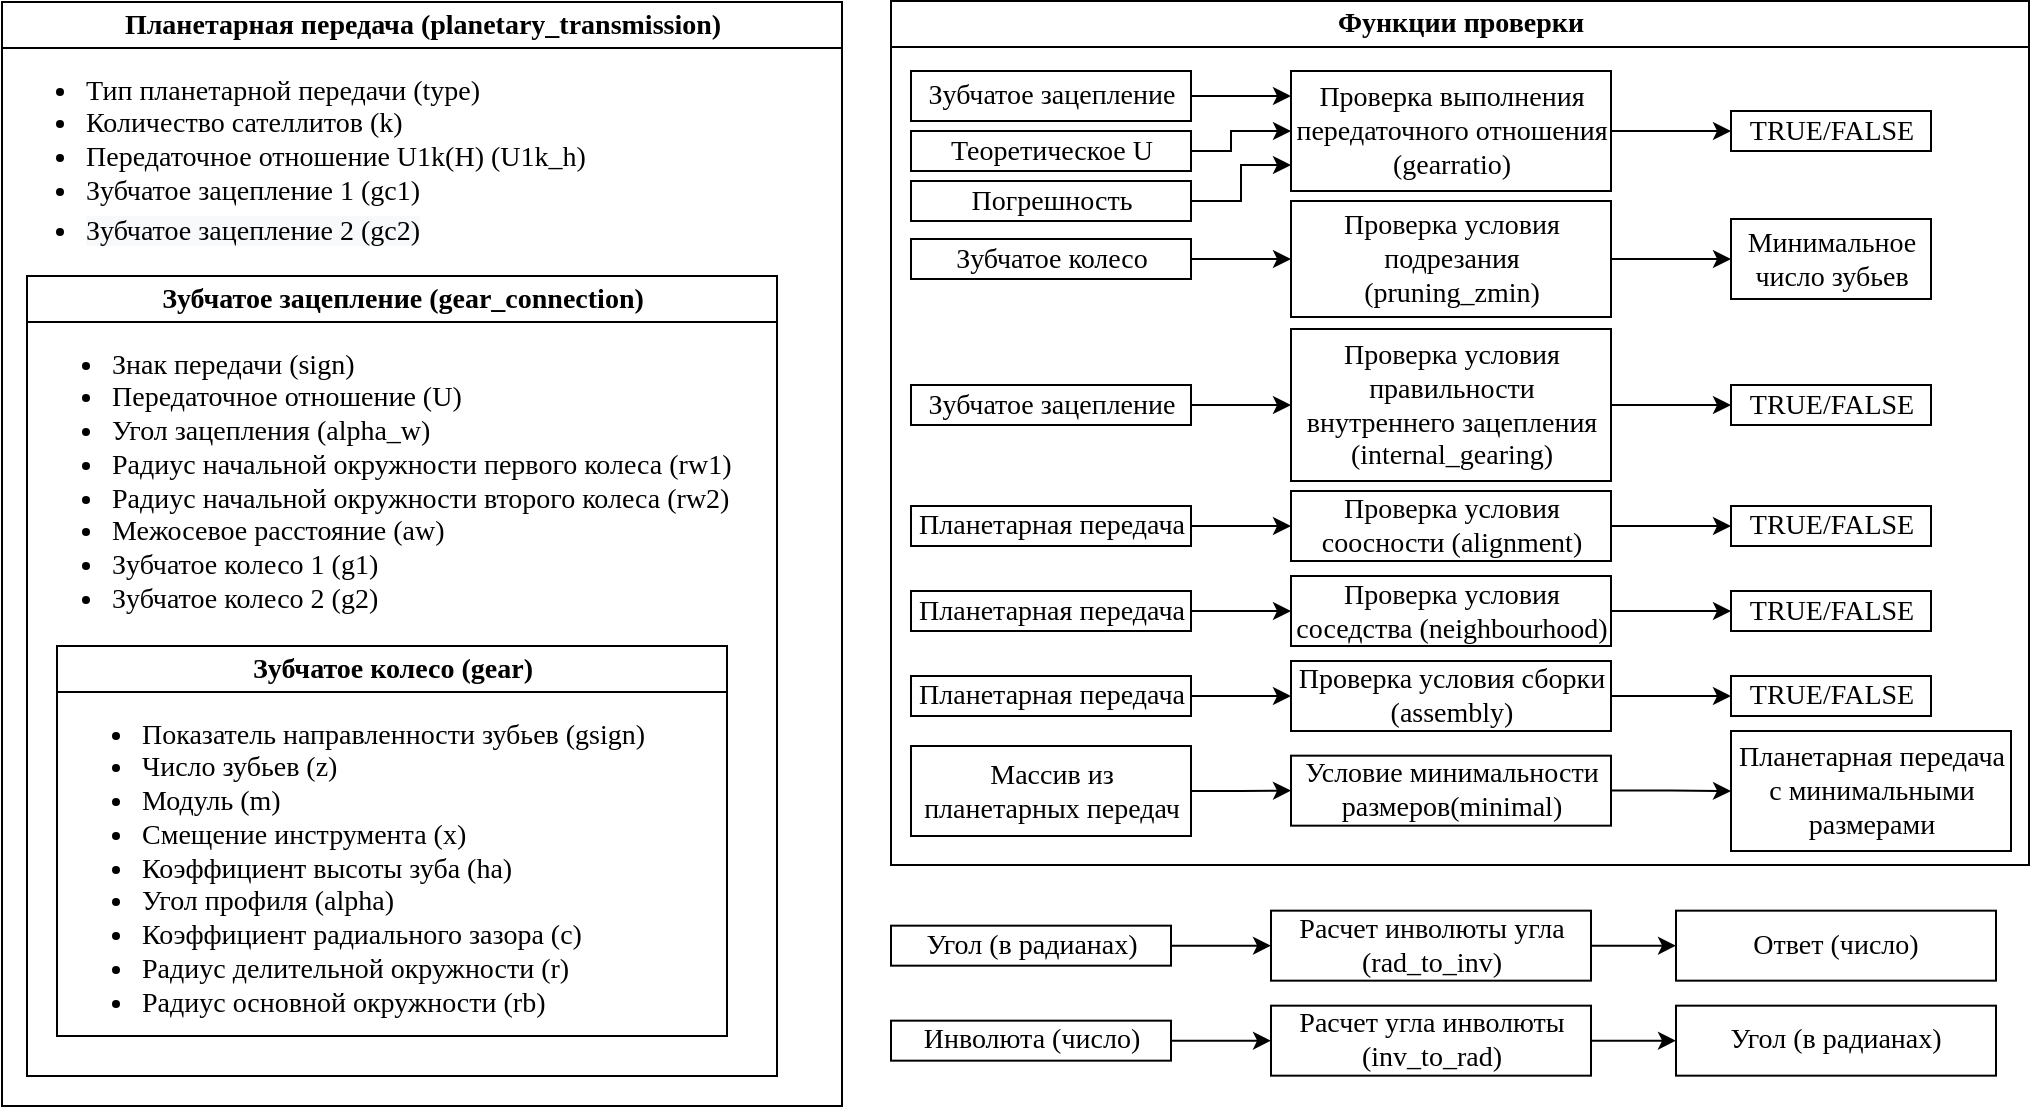 <mxfile type="device" version="11.2.8" pages="1"><diagram id="099fd60b-425b-db50-ffb0-6b813814b670" name="Page-1"><mxGraphModel grid="1" shadow="0" math="0" background="#ffffff" pageHeight="827" pageWidth="1169" pageScale="1" page="1" fold="1" arrows="1" connect="1" tooltips="1" guides="1" gridSize="10" dy="751" dx="1446"><root><mxCell id="0"/><mxCell id="1" parent="0"/><mxCell id="uxLLZ1oJ5kv9RnDV3gM3-22" value="Планетарная передача (planetary_transmission)" parent="1" vertex="1" style="swimlane;fontFamily=Times New Roman;fontSize=14;html=1;swimlaneFillColor=#ffffff;"><mxGeometry as="geometry" height="552" width="420" y="28" x="30"/></mxCell><mxCell id="uxLLZ1oJ5kv9RnDV3gM3-26" value="&lt;ul style=&quot;color: rgb(0 , 0 , 0) ; font-family: &amp;#34;times new roman&amp;#34; ; font-size: 14px ; font-style: normal ; font-variant: normal ; font-weight: 400 ; letter-spacing: normal ; text-align: left ; text-decoration: none ; text-indent: 0px ; text-transform: none ; white-space: normal ; word-spacing: 0px&quot;&gt;&lt;li&gt;Тип планетарной передачи (type)&lt;/li&gt;&lt;li&gt;Количество сателлитов (k)&lt;/li&gt;&lt;li&gt;Передаточное отношение U1k(H) (U1k_h)&lt;/li&gt;&lt;li&gt;Зубчатое зацепление 1 (gc1)&lt;/li&gt;&lt;li&gt;&lt;span style=&quot;display: inline ; float: none ; background-color: rgb(248 , 249 , 250) ; color: rgb(0 , 0 , 0) ; font-family: &amp;#34;times new roman&amp;#34; ; font-size: 14px ; font-style: normal ; font-variant: normal ; font-weight: 400 ; letter-spacing: normal ; text-align: left ; text-decoration: none ; text-indent: 0px ; text-transform: none ; white-space: normal ; word-spacing: 0px&quot;&gt;Зубчатое зацепление 2 (gc2)&lt;/span&gt;&lt;b&gt;&lt;/b&gt;&lt;i&gt;&lt;/i&gt;&lt;u&gt;&lt;/u&gt;&lt;sub&gt;&lt;/sub&gt;&lt;sup&gt;&lt;/sup&gt;&lt;strike&gt;&lt;/strike&gt;&lt;br&gt;&lt;/li&gt;&lt;/ul&gt;" parent="uxLLZ1oJ5kv9RnDV3gM3-22" vertex="1" style="text;strokeColor=none;fillColor=none;html=1;whiteSpace=wrap;verticalAlign=middle;overflow=hidden;fontFamily=Times New Roman;fontSize=14;labelBorderColor=none;labelBackgroundColor=none;"><mxGeometry as="geometry" height="120" width="390" y="20"/></mxCell><mxCell id="uxLLZ1oJ5kv9RnDV3gM3-31" value="Зубчатое зацепление (gear_connection)" parent="uxLLZ1oJ5kv9RnDV3gM3-22" vertex="1" style="swimlane;labelBackgroundColor=none;fontFamily=Times New Roman;fontSize=14;html=1;swimlaneFillColor=#ffffff;"><mxGeometry as="geometry" height="400" width="375" y="137" x="12.5"/></mxCell><mxCell id="uxLLZ1oJ5kv9RnDV3gM3-33" value="&lt;ul&gt;&lt;li&gt;Знак передачи (sign)&lt;/li&gt;&lt;li&gt;Передаточное отношение (U)&lt;/li&gt;&lt;li&gt;Угол зацепления (alpha_w)&lt;/li&gt;&lt;li&gt;Радиус начальной окружности первого колеса (rw1)&lt;/li&gt;&lt;li&gt;Радиус начальной окружности второго колеса (rw2)&lt;/li&gt;&lt;b&gt;&lt;/b&gt;&lt;i&gt;&lt;/i&gt;&lt;u&gt;&lt;/u&gt;&lt;sub&gt;&lt;/sub&gt;&lt;sup&gt;&lt;/sup&gt;&lt;strike&gt;&lt;/strike&gt;&lt;li&gt;Межосевое расстояние (aw)&lt;/li&gt;&lt;li&gt;Зубчатое колесо 1 (g1)&lt;/li&gt;&lt;li&gt;Зубчатое колесо 2 (g2)&lt;br&gt;&lt;/li&gt;&lt;/ul&gt;" parent="uxLLZ1oJ5kv9RnDV3gM3-31" vertex="1" style="text;strokeColor=none;fillColor=none;html=1;whiteSpace=wrap;verticalAlign=middle;overflow=hidden;labelBackgroundColor=none;fontFamily=Times New Roman;fontSize=14;"><mxGeometry as="geometry" height="160" width="370" y="20"/></mxCell><mxCell id="uxLLZ1oJ5kv9RnDV3gM3-34" value="Зубчатое колесо (gear)" parent="uxLLZ1oJ5kv9RnDV3gM3-31" vertex="1" style="swimlane;labelBackgroundColor=none;fontFamily=Times New Roman;fontSize=14;html=1;startSize=23;swimlaneFillColor=#ffffff;"><mxGeometry as="geometry" height="195" width="335" y="185" x="15"/></mxCell><mxCell id="uxLLZ1oJ5kv9RnDV3gM3-35" value="&lt;ul&gt;&lt;li&gt;Показатель направленности зубьев (gsign)&lt;br&gt;&lt;/li&gt;&lt;li&gt;Число зубьев (z)&lt;/li&gt;&lt;li&gt;Модуль (m)&lt;br&gt;&lt;/li&gt;&lt;li&gt;Смещение инструмента (x)&lt;/li&gt;&lt;li&gt;Коэффициент высоты зуба (ha)&lt;/li&gt;&lt;li&gt;Угол профиля (alpha)&lt;/li&gt;&lt;li&gt;Коэффициент радиального зазора (c)&lt;/li&gt;&lt;li&gt;Радиус делительной окружности (r)&lt;/li&gt;&lt;li&gt;Радиус основной окружности (rb)&lt;br&gt;&lt;/li&gt;&lt;/ul&gt;" parent="uxLLZ1oJ5kv9RnDV3gM3-34" vertex="1" style="text;strokeColor=none;fillColor=none;html=1;whiteSpace=wrap;verticalAlign=middle;overflow=hidden;labelBackgroundColor=none;fontFamily=Times New Roman;fontSize=14;"><mxGeometry as="geometry" height="170" width="300" y="20"/></mxCell><mxCell id="uxLLZ1oJ5kv9RnDV3gM3-86" value="Функции проверки" parent="1" vertex="1" style="swimlane;labelBackgroundColor=none;fontFamily=Times New Roman;fontSize=14;html=1;swimlaneFillColor=#ffffff;noLabel=0;direction=east;"><mxGeometry as="geometry" height="432" width="569" y="27.5" x="474.5"/></mxCell><mxCell id="uxLLZ1oJ5kv9RnDV3gM3-89" value="Зубчатое зацепление" parent="uxLLZ1oJ5kv9RnDV3gM3-86" vertex="1" style="rounded=0;whiteSpace=wrap;html=1;labelBackgroundColor=none;fontFamily=Times New Roman;fontSize=14;"><mxGeometry as="geometry" height="25" width="140" y="35" x="10"/></mxCell><mxCell id="uxLLZ1oJ5kv9RnDV3gM3-91" value="Проверка выполнения передаточного отношения (gearratio)" parent="uxLLZ1oJ5kv9RnDV3gM3-86" vertex="1" style="rounded=0;whiteSpace=wrap;html=1;labelBackgroundColor=none;fontFamily=Times New Roman;fontSize=14;"><mxGeometry as="geometry" height="60" width="160" y="35" x="200"/></mxCell><mxCell id="uxLLZ1oJ5kv9RnDV3gM3-88" value="" parent="uxLLZ1oJ5kv9RnDV3gM3-86" style="edgeStyle=orthogonalEdgeStyle;rounded=0;orthogonalLoop=1;jettySize=auto;html=1;fontFamily=Times New Roman;fontSize=14;" target="uxLLZ1oJ5kv9RnDV3gM3-91" source="uxLLZ1oJ5kv9RnDV3gM3-89" edge="1"><mxGeometry as="geometry" relative="1"><Array as="points"><mxPoint y="47" x="190"/><mxPoint y="47" x="190"/></Array></mxGeometry></mxCell><mxCell id="uxLLZ1oJ5kv9RnDV3gM3-92" value="TRUE/FALSE" parent="uxLLZ1oJ5kv9RnDV3gM3-86" vertex="1" style="rounded=0;whiteSpace=wrap;html=1;labelBackgroundColor=none;fontFamily=Times New Roman;fontSize=14;"><mxGeometry as="geometry" height="20" width="100" y="55" x="420"/></mxCell><mxCell id="uxLLZ1oJ5kv9RnDV3gM3-90" value="" parent="uxLLZ1oJ5kv9RnDV3gM3-86" style="edgeStyle=orthogonalEdgeStyle;rounded=0;orthogonalLoop=1;jettySize=auto;html=1;fontFamily=Times New Roman;fontSize=14;" target="uxLLZ1oJ5kv9RnDV3gM3-92" source="uxLLZ1oJ5kv9RnDV3gM3-91" edge="1"><mxGeometry as="geometry" relative="1"/></mxCell><mxCell id="uxLLZ1oJ5kv9RnDV3gM3-93" value="" parent="uxLLZ1oJ5kv9RnDV3gM3-86" style="edgeStyle=orthogonalEdgeStyle;rounded=0;orthogonalLoop=1;jettySize=auto;html=1;fontFamily=Times New Roman;fontSize=14;" source="uxLLZ1oJ5kv9RnDV3gM3-94" edge="1"><mxGeometry as="geometry" relative="1"><mxPoint as="targetPoint" y="82" x="200"/><Array as="points"><mxPoint y="100" x="175"/><mxPoint y="82" x="175"/><mxPoint y="82" x="200"/></Array></mxGeometry></mxCell><mxCell id="uxLLZ1oJ5kv9RnDV3gM3-94" value="Погрешность" parent="uxLLZ1oJ5kv9RnDV3gM3-86" vertex="1" style="rounded=0;whiteSpace=wrap;html=1;labelBackgroundColor=none;fontFamily=Times New Roman;fontSize=14;"><mxGeometry as="geometry" height="20" width="140" y="90" x="10"/></mxCell><mxCell id="uxLLZ1oJ5kv9RnDV3gM3-96" value="Зубчатое колесо" parent="uxLLZ1oJ5kv9RnDV3gM3-86" vertex="1" style="rounded=0;whiteSpace=wrap;html=1;labelBackgroundColor=none;fontFamily=Times New Roman;fontSize=14;"><mxGeometry as="geometry" height="20" width="140" y="119" x="10"/></mxCell><mxCell id="uxLLZ1oJ5kv9RnDV3gM3-98" value="Проверка условия подрезания (pruning_zmin)" parent="uxLLZ1oJ5kv9RnDV3gM3-86" vertex="1" style="rounded=0;whiteSpace=wrap;html=1;labelBackgroundColor=none;fontFamily=Times New Roman;fontSize=14;"><mxGeometry as="geometry" height="58" width="160" y="100" x="200"/></mxCell><mxCell id="uxLLZ1oJ5kv9RnDV3gM3-95" value="" parent="uxLLZ1oJ5kv9RnDV3gM3-86" style="edgeStyle=orthogonalEdgeStyle;rounded=0;orthogonalLoop=1;jettySize=auto;html=1;fontFamily=Times New Roman;fontSize=14;" target="uxLLZ1oJ5kv9RnDV3gM3-98" source="uxLLZ1oJ5kv9RnDV3gM3-96" edge="1"><mxGeometry as="geometry" relative="1"/></mxCell><mxCell id="uxLLZ1oJ5kv9RnDV3gM3-99" value="Минимальное число зубьев" parent="uxLLZ1oJ5kv9RnDV3gM3-86" vertex="1" style="rounded=0;whiteSpace=wrap;html=1;labelBackgroundColor=none;fontFamily=Times New Roman;fontSize=14;"><mxGeometry as="geometry" height="40" width="100" y="109" x="420"/></mxCell><mxCell id="uxLLZ1oJ5kv9RnDV3gM3-97" value="" parent="uxLLZ1oJ5kv9RnDV3gM3-86" style="edgeStyle=orthogonalEdgeStyle;rounded=0;orthogonalLoop=1;jettySize=auto;html=1;fontFamily=Times New Roman;fontSize=14;entryX=0;entryY=0.5;entryDx=0;entryDy=0;" target="uxLLZ1oJ5kv9RnDV3gM3-99" source="uxLLZ1oJ5kv9RnDV3gM3-98" edge="1"><mxGeometry as="geometry" relative="1"><mxPoint as="targetPoint" y="121.286" x="380"/></mxGeometry></mxCell><mxCell id="uxLLZ1oJ5kv9RnDV3gM3-101" value="Зубчатое зацепление" parent="uxLLZ1oJ5kv9RnDV3gM3-86" vertex="1" style="rounded=0;whiteSpace=wrap;html=1;labelBackgroundColor=none;fontFamily=Times New Roman;fontSize=14;"><mxGeometry as="geometry" height="20" width="140" y="192" x="10"/></mxCell><mxCell id="uxLLZ1oJ5kv9RnDV3gM3-180" value="" parent="uxLLZ1oJ5kv9RnDV3gM3-86" style="edgeStyle=orthogonalEdgeStyle;rounded=0;jumpSize=4;orthogonalLoop=1;jettySize=auto;html=1;startFill=0;endSize=6;fontFamily=Times New Roman;fontSize=14;" target="uxLLZ1oJ5kv9RnDV3gM3-178" source="uxLLZ1oJ5kv9RnDV3gM3-102" edge="1"><mxGeometry as="geometry" relative="1"/></mxCell><mxCell id="uxLLZ1oJ5kv9RnDV3gM3-102" value="Проверка условия правильности внутреннего зацепления (internal_gearing)" parent="uxLLZ1oJ5kv9RnDV3gM3-86" vertex="1" style="rounded=0;whiteSpace=wrap;html=1;labelBackgroundColor=none;fontFamily=Times New Roman;fontSize=14;"><mxGeometry as="geometry" height="76" width="160" y="164" x="200"/></mxCell><mxCell id="uxLLZ1oJ5kv9RnDV3gM3-100" value="" parent="uxLLZ1oJ5kv9RnDV3gM3-86" style="edgeStyle=orthogonalEdgeStyle;rounded=0;orthogonalLoop=1;jettySize=auto;html=1;fontFamily=Times New Roman;fontSize=14;" target="uxLLZ1oJ5kv9RnDV3gM3-102" source="uxLLZ1oJ5kv9RnDV3gM3-101" edge="1"><mxGeometry as="geometry" relative="1"/></mxCell><mxCell id="uxLLZ1oJ5kv9RnDV3gM3-104" value="Планетарная передача" parent="uxLLZ1oJ5kv9RnDV3gM3-86" vertex="1" style="rounded=0;whiteSpace=wrap;html=1;labelBackgroundColor=none;fontFamily=Times New Roman;fontSize=14;"><mxGeometry as="geometry" height="20" width="140" y="252.5" x="10"/></mxCell><mxCell id="uxLLZ1oJ5kv9RnDV3gM3-106" value="Проверка условия соосности (alignment)" parent="uxLLZ1oJ5kv9RnDV3gM3-86" vertex="1" style="rounded=0;whiteSpace=wrap;html=1;labelBackgroundColor=none;fontFamily=Times New Roman;fontSize=14;"><mxGeometry as="geometry" height="35" width="160" y="245" x="200"/></mxCell><mxCell id="uxLLZ1oJ5kv9RnDV3gM3-103" value="" parent="uxLLZ1oJ5kv9RnDV3gM3-86" style="edgeStyle=orthogonalEdgeStyle;rounded=0;orthogonalLoop=1;jettySize=auto;html=1;fontFamily=Times New Roman;fontSize=14;" target="uxLLZ1oJ5kv9RnDV3gM3-106" source="uxLLZ1oJ5kv9RnDV3gM3-104" edge="1"><mxGeometry as="geometry" relative="1"/></mxCell><mxCell id="uxLLZ1oJ5kv9RnDV3gM3-107" value="TRUE/FALSE" parent="uxLLZ1oJ5kv9RnDV3gM3-86" vertex="1" style="rounded=0;whiteSpace=wrap;html=1;labelBackgroundColor=none;fontFamily=Times New Roman;fontSize=14;"><mxGeometry as="geometry" height="20" width="100" y="252.5" x="420"/></mxCell><mxCell id="uxLLZ1oJ5kv9RnDV3gM3-105" value="" parent="uxLLZ1oJ5kv9RnDV3gM3-86" style="edgeStyle=orthogonalEdgeStyle;rounded=0;orthogonalLoop=1;jettySize=auto;html=1;fontFamily=Times New Roman;fontSize=14;entryX=0;entryY=0.5;entryDx=0;entryDy=0;" target="uxLLZ1oJ5kv9RnDV3gM3-107" source="uxLLZ1oJ5kv9RnDV3gM3-106" edge="1"><mxGeometry as="geometry" relative="1"><mxPoint as="targetPoint" y="257.286" x="380"/></mxGeometry></mxCell><mxCell id="uxLLZ1oJ5kv9RnDV3gM3-109" value="Планетарная передача" parent="uxLLZ1oJ5kv9RnDV3gM3-86" vertex="1" style="rounded=0;whiteSpace=wrap;html=1;labelBackgroundColor=none;fontFamily=Times New Roman;fontSize=14;"><mxGeometry as="geometry" height="20" width="140" y="295" x="10"/></mxCell><mxCell id="uxLLZ1oJ5kv9RnDV3gM3-111" value="Проверка условия соседства (neighbourhood)" parent="uxLLZ1oJ5kv9RnDV3gM3-86" vertex="1" style="rounded=0;whiteSpace=wrap;html=1;labelBackgroundColor=none;fontFamily=Times New Roman;fontSize=14;"><mxGeometry as="geometry" height="35" width="160" y="287.5" x="200"/></mxCell><mxCell id="uxLLZ1oJ5kv9RnDV3gM3-108" value="" parent="uxLLZ1oJ5kv9RnDV3gM3-86" style="edgeStyle=orthogonalEdgeStyle;rounded=0;orthogonalLoop=1;jettySize=auto;html=1;fontFamily=Times New Roman;fontSize=14;" target="uxLLZ1oJ5kv9RnDV3gM3-111" source="uxLLZ1oJ5kv9RnDV3gM3-109" edge="1"><mxGeometry as="geometry" relative="1"/></mxCell><mxCell id="uxLLZ1oJ5kv9RnDV3gM3-112" value="TRUE/FALSE" parent="uxLLZ1oJ5kv9RnDV3gM3-86" vertex="1" style="rounded=0;whiteSpace=wrap;html=1;labelBackgroundColor=none;fontFamily=Times New Roman;fontSize=14;"><mxGeometry as="geometry" height="20" width="100" y="295" x="420"/></mxCell><mxCell id="uxLLZ1oJ5kv9RnDV3gM3-110" value="" parent="uxLLZ1oJ5kv9RnDV3gM3-86" style="edgeStyle=orthogonalEdgeStyle;rounded=0;orthogonalLoop=1;jettySize=auto;html=1;fontFamily=Times New Roman;fontSize=14;entryX=0;entryY=0.5;entryDx=0;entryDy=0;" target="uxLLZ1oJ5kv9RnDV3gM3-112" source="uxLLZ1oJ5kv9RnDV3gM3-111" edge="1"><mxGeometry as="geometry" relative="1"><mxPoint as="targetPoint" y="299.786" x="380"/></mxGeometry></mxCell><mxCell id="uxLLZ1oJ5kv9RnDV3gM3-114" value="Планетарная передача" parent="uxLLZ1oJ5kv9RnDV3gM3-86" vertex="1" style="rounded=0;whiteSpace=wrap;html=1;labelBackgroundColor=none;fontFamily=Times New Roman;fontSize=14;"><mxGeometry as="geometry" height="20" width="140" y="337.5" x="10"/></mxCell><mxCell id="uxLLZ1oJ5kv9RnDV3gM3-116" value="Проверка условия сборки (assembly)" parent="uxLLZ1oJ5kv9RnDV3gM3-86" vertex="1" style="rounded=0;whiteSpace=wrap;html=1;labelBackgroundColor=none;fontFamily=Times New Roman;fontSize=14;"><mxGeometry as="geometry" height="35" width="160" y="330" x="200"/></mxCell><mxCell id="uxLLZ1oJ5kv9RnDV3gM3-113" value="" parent="uxLLZ1oJ5kv9RnDV3gM3-86" style="edgeStyle=orthogonalEdgeStyle;rounded=0;orthogonalLoop=1;jettySize=auto;html=1;fontFamily=Times New Roman;fontSize=14;" target="uxLLZ1oJ5kv9RnDV3gM3-116" source="uxLLZ1oJ5kv9RnDV3gM3-114" edge="1"><mxGeometry as="geometry" relative="1"/></mxCell><mxCell id="uxLLZ1oJ5kv9RnDV3gM3-117" value="TRUE/FALSE" parent="uxLLZ1oJ5kv9RnDV3gM3-86" vertex="1" style="rounded=0;whiteSpace=wrap;html=1;labelBackgroundColor=none;fontFamily=Times New Roman;fontSize=14;"><mxGeometry as="geometry" height="20" width="100" y="337.5" x="420"/></mxCell><mxCell id="uxLLZ1oJ5kv9RnDV3gM3-115" value="" parent="uxLLZ1oJ5kv9RnDV3gM3-86" style="edgeStyle=orthogonalEdgeStyle;rounded=0;orthogonalLoop=1;jettySize=auto;html=1;fontFamily=Times New Roman;fontSize=14;entryX=0;entryY=0.5;entryDx=0;entryDy=0;" target="uxLLZ1oJ5kv9RnDV3gM3-117" source="uxLLZ1oJ5kv9RnDV3gM3-116" edge="1"><mxGeometry as="geometry" relative="1"><mxPoint as="targetPoint" y="342.286" x="380"/></mxGeometry></mxCell><mxCell id="uxLLZ1oJ5kv9RnDV3gM3-170" value="Массив из планетарных передач" parent="uxLLZ1oJ5kv9RnDV3gM3-86" vertex="1" style="rounded=0;whiteSpace=wrap;html=1;labelBackgroundColor=none;fontFamily=Times New Roman;fontSize=14;"><mxGeometry as="geometry" height="45" width="140" y="372.5" x="10"/></mxCell><mxCell id="uxLLZ1oJ5kv9RnDV3gM3-172" value="Условие минимальности размеров(minimal)" parent="uxLLZ1oJ5kv9RnDV3gM3-86" vertex="1" style="rounded=0;whiteSpace=wrap;html=1;labelBackgroundColor=none;fontFamily=Times New Roman;fontSize=14;"><mxGeometry as="geometry" height="35" width="160" y="377.333" x="200"/></mxCell><mxCell id="uxLLZ1oJ5kv9RnDV3gM3-169" value="" parent="uxLLZ1oJ5kv9RnDV3gM3-86" style="edgeStyle=orthogonalEdgeStyle;rounded=0;orthogonalLoop=1;jettySize=auto;html=1;fontFamily=Times New Roman;fontSize=14;" target="uxLLZ1oJ5kv9RnDV3gM3-172" source="uxLLZ1oJ5kv9RnDV3gM3-170" edge="1"><mxGeometry as="geometry" relative="1"/></mxCell><mxCell id="uxLLZ1oJ5kv9RnDV3gM3-173" value="Планетарная передача с минимальными размерами" parent="uxLLZ1oJ5kv9RnDV3gM3-86" vertex="1" style="rounded=0;whiteSpace=wrap;html=1;labelBackgroundColor=none;fontFamily=Times New Roman;fontSize=14;"><mxGeometry as="geometry" height="60" width="140" y="365" x="420"/></mxCell><mxCell id="uxLLZ1oJ5kv9RnDV3gM3-171" value="" parent="uxLLZ1oJ5kv9RnDV3gM3-86" style="edgeStyle=orthogonalEdgeStyle;rounded=0;jumpSize=4;orthogonalLoop=1;jettySize=auto;html=1;startFill=0;endSize=6;fontFamily=Times New Roman;fontSize=14;" target="uxLLZ1oJ5kv9RnDV3gM3-173" source="uxLLZ1oJ5kv9RnDV3gM3-172" edge="1"><mxGeometry as="geometry" relative="1"/></mxCell><mxCell id="uxLLZ1oJ5kv9RnDV3gM3-177" value="" parent="uxLLZ1oJ5kv9RnDV3gM3-86" style="edgeStyle=orthogonalEdgeStyle;rounded=0;jumpSize=4;orthogonalLoop=1;jettySize=auto;html=1;startFill=0;endSize=6;fontFamily=Times New Roman;fontSize=14;" target="uxLLZ1oJ5kv9RnDV3gM3-91" source="uxLLZ1oJ5kv9RnDV3gM3-176" edge="1"><mxGeometry as="geometry" relative="1"><Array as="points"><mxPoint y="75" x="170"/><mxPoint y="65" x="170"/></Array></mxGeometry></mxCell><mxCell id="uxLLZ1oJ5kv9RnDV3gM3-176" value="Теоретическое U" parent="uxLLZ1oJ5kv9RnDV3gM3-86" vertex="1" style="rounded=0;whiteSpace=wrap;html=1;labelBackgroundColor=none;fontFamily=Times New Roman;fontSize=14;"><mxGeometry as="geometry" height="20" width="140" y="65" x="10"/></mxCell><mxCell id="uxLLZ1oJ5kv9RnDV3gM3-178" value="TRUE/FALSE" parent="uxLLZ1oJ5kv9RnDV3gM3-86" vertex="1" style="rounded=0;whiteSpace=wrap;html=1;labelBackgroundColor=none;fontFamily=Times New Roman;fontSize=14;"><mxGeometry as="geometry" height="20" width="100" y="192" x="420"/></mxCell><mxCell id="uxLLZ1oJ5kv9RnDV3gM3-155" value="" parent="1" style="edgeStyle=orthogonalEdgeStyle;rounded=0;orthogonalLoop=1;jettySize=auto;html=1;fontFamily=Times New Roman;fontSize=14;" target="uxLLZ1oJ5kv9RnDV3gM3-157" source="uxLLZ1oJ5kv9RnDV3gM3-156" edge="1"><mxGeometry as="geometry" relative="1"/></mxCell><mxCell id="uxLLZ1oJ5kv9RnDV3gM3-156" value="Угол (в радианах)" parent="1" vertex="1" style="rounded=0;whiteSpace=wrap;html=1;labelBackgroundColor=none;fontFamily=Times New Roman;fontSize=14;"><mxGeometry as="geometry" height="20" width="140" y="489.833" x="474.5"/></mxCell><mxCell id="uxLLZ1oJ5kv9RnDV3gM3-163" value="" parent="1" style="edgeStyle=orthogonalEdgeStyle;rounded=0;jumpSize=4;orthogonalLoop=1;jettySize=auto;html=1;startFill=0;endSize=6;fontFamily=Times New Roman;fontSize=14;" target="uxLLZ1oJ5kv9RnDV3gM3-162" source="uxLLZ1oJ5kv9RnDV3gM3-157" edge="1"><mxGeometry as="geometry" relative="1"/></mxCell><mxCell id="uxLLZ1oJ5kv9RnDV3gM3-157" value="Расчет инволюты угла (rad_to_inv)" parent="1" vertex="1" style="rounded=0;whiteSpace=wrap;html=1;labelBackgroundColor=none;fontFamily=Times New Roman;fontSize=14;"><mxGeometry as="geometry" height="35" width="160" y="482.333" x="664.5"/></mxCell><mxCell id="uxLLZ1oJ5kv9RnDV3gM3-162" value="Ответ (число)" parent="1" vertex="1" style="rounded=0;whiteSpace=wrap;html=1;labelBackgroundColor=none;fontFamily=Times New Roman;fontSize=14;"><mxGeometry as="geometry" height="35" width="160" y="482.333" x="867"/></mxCell><mxCell id="uxLLZ1oJ5kv9RnDV3gM3-164" value="" parent="1" style="edgeStyle=orthogonalEdgeStyle;rounded=0;orthogonalLoop=1;jettySize=auto;html=1;fontFamily=Times New Roman;fontSize=14;" target="uxLLZ1oJ5kv9RnDV3gM3-167" source="uxLLZ1oJ5kv9RnDV3gM3-165" edge="1"><mxGeometry as="geometry" relative="1"/></mxCell><mxCell id="uxLLZ1oJ5kv9RnDV3gM3-165" value="Инволюта (число)" parent="1" vertex="1" style="rounded=0;whiteSpace=wrap;html=1;labelBackgroundColor=none;fontFamily=Times New Roman;fontSize=14;"><mxGeometry as="geometry" height="20" width="140" y="537.333" x="474.5"/></mxCell><mxCell id="uxLLZ1oJ5kv9RnDV3gM3-166" value="" parent="1" style="edgeStyle=orthogonalEdgeStyle;rounded=0;jumpSize=4;orthogonalLoop=1;jettySize=auto;html=1;startFill=0;endSize=6;fontFamily=Times New Roman;fontSize=14;" target="uxLLZ1oJ5kv9RnDV3gM3-168" source="uxLLZ1oJ5kv9RnDV3gM3-167" edge="1"><mxGeometry as="geometry" relative="1"/></mxCell><mxCell id="uxLLZ1oJ5kv9RnDV3gM3-167" value="Расчет угла инволюты (inv_to_rad)" parent="1" vertex="1" style="rounded=0;whiteSpace=wrap;html=1;labelBackgroundColor=none;fontFamily=Times New Roman;fontSize=14;"><mxGeometry as="geometry" height="35" width="160" y="529.833" x="664.5"/></mxCell><mxCell id="uxLLZ1oJ5kv9RnDV3gM3-168" value="Угол (в радианах)" parent="1" vertex="1" style="rounded=0;whiteSpace=wrap;html=1;labelBackgroundColor=none;fontFamily=Times New Roman;fontSize=14;"><mxGeometry as="geometry" height="35" width="160" y="529.833" x="867"/></mxCell></root></mxGraphModel></diagram></mxfile>
